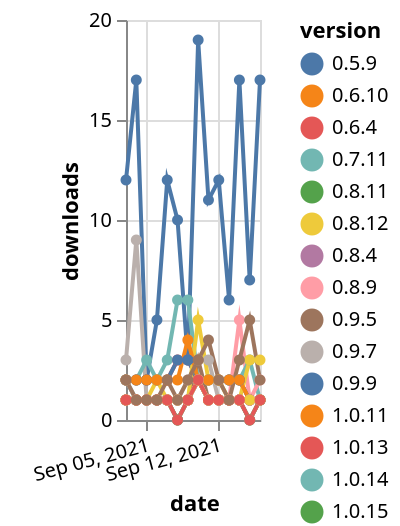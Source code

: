 {"$schema": "https://vega.github.io/schema/vega-lite/v5.json", "description": "A simple bar chart with embedded data.", "data": {"values": [{"date": "2021-09-03", "total": 365, "delta": 1, "version": "1.0.11"}, {"date": "2021-09-04", "total": 366, "delta": 1, "version": "1.0.11"}, {"date": "2021-09-05", "total": 367, "delta": 1, "version": "1.0.11"}, {"date": "2021-09-06", "total": 368, "delta": 1, "version": "1.0.11"}, {"date": "2021-09-07", "total": 369, "delta": 1, "version": "1.0.11"}, {"date": "2021-09-08", "total": 369, "delta": 0, "version": "1.0.11"}, {"date": "2021-09-09", "total": 370, "delta": 1, "version": "1.0.11"}, {"date": "2021-09-10", "total": 372, "delta": 2, "version": "1.0.11"}, {"date": "2021-09-11", "total": 373, "delta": 1, "version": "1.0.11"}, {"date": "2021-09-12", "total": 374, "delta": 1, "version": "1.0.11"}, {"date": "2021-09-13", "total": 375, "delta": 1, "version": "1.0.11"}, {"date": "2021-09-14", "total": 376, "delta": 1, "version": "1.0.11"}, {"date": "2021-09-15", "total": 376, "delta": 0, "version": "1.0.11"}, {"date": "2021-09-16", "total": 377, "delta": 1, "version": "1.0.11"}, {"date": "2021-09-03", "total": 3125, "delta": 2, "version": "0.6.4"}, {"date": "2021-09-04", "total": 3127, "delta": 2, "version": "0.6.4"}, {"date": "2021-09-05", "total": 3129, "delta": 2, "version": "0.6.4"}, {"date": "2021-09-06", "total": 3131, "delta": 2, "version": "0.6.4"}, {"date": "2021-09-07", "total": 3133, "delta": 2, "version": "0.6.4"}, {"date": "2021-09-08", "total": 3136, "delta": 3, "version": "0.6.4"}, {"date": "2021-09-09", "total": 3139, "delta": 3, "version": "0.6.4"}, {"date": "2021-09-10", "total": 3141, "delta": 2, "version": "0.6.4"}, {"date": "2021-09-11", "total": 3143, "delta": 2, "version": "0.6.4"}, {"date": "2021-09-12", "total": 3145, "delta": 2, "version": "0.6.4"}, {"date": "2021-09-13", "total": 3147, "delta": 2, "version": "0.6.4"}, {"date": "2021-09-14", "total": 3149, "delta": 2, "version": "0.6.4"}, {"date": "2021-09-15", "total": 3150, "delta": 1, "version": "0.6.4"}, {"date": "2021-09-16", "total": 3151, "delta": 1, "version": "0.6.4"}, {"date": "2021-09-03", "total": 775, "delta": 12, "version": "1.1.6"}, {"date": "2021-09-04", "total": 792, "delta": 17, "version": "1.1.6"}, {"date": "2021-09-05", "total": 794, "delta": 2, "version": "1.1.6"}, {"date": "2021-09-06", "total": 799, "delta": 5, "version": "1.1.6"}, {"date": "2021-09-07", "total": 811, "delta": 12, "version": "1.1.6"}, {"date": "2021-09-08", "total": 821, "delta": 10, "version": "1.1.6"}, {"date": "2021-09-09", "total": 824, "delta": 3, "version": "1.1.6"}, {"date": "2021-09-10", "total": 843, "delta": 19, "version": "1.1.6"}, {"date": "2021-09-11", "total": 854, "delta": 11, "version": "1.1.6"}, {"date": "2021-09-12", "total": 866, "delta": 12, "version": "1.1.6"}, {"date": "2021-09-13", "total": 872, "delta": 6, "version": "1.1.6"}, {"date": "2021-09-14", "total": 889, "delta": 17, "version": "1.1.6"}, {"date": "2021-09-15", "total": 896, "delta": 7, "version": "1.1.6"}, {"date": "2021-09-16", "total": 913, "delta": 17, "version": "1.1.6"}, {"date": "2021-09-03", "total": 465, "delta": 1, "version": "0.8.9"}, {"date": "2021-09-04", "total": 466, "delta": 1, "version": "0.8.9"}, {"date": "2021-09-05", "total": 467, "delta": 1, "version": "0.8.9"}, {"date": "2021-09-06", "total": 468, "delta": 1, "version": "0.8.9"}, {"date": "2021-09-07", "total": 469, "delta": 1, "version": "0.8.9"}, {"date": "2021-09-08", "total": 470, "delta": 1, "version": "0.8.9"}, {"date": "2021-09-09", "total": 471, "delta": 1, "version": "0.8.9"}, {"date": "2021-09-10", "total": 473, "delta": 2, "version": "0.8.9"}, {"date": "2021-09-11", "total": 474, "delta": 1, "version": "0.8.9"}, {"date": "2021-09-12", "total": 475, "delta": 1, "version": "0.8.9"}, {"date": "2021-09-13", "total": 476, "delta": 1, "version": "0.8.9"}, {"date": "2021-09-14", "total": 481, "delta": 5, "version": "0.8.9"}, {"date": "2021-09-15", "total": 482, "delta": 1, "version": "0.8.9"}, {"date": "2021-09-16", "total": 483, "delta": 1, "version": "0.8.9"}, {"date": "2021-09-03", "total": 269, "delta": 1, "version": "0.8.11"}, {"date": "2021-09-04", "total": 270, "delta": 1, "version": "0.8.11"}, {"date": "2021-09-05", "total": 271, "delta": 1, "version": "0.8.11"}, {"date": "2021-09-06", "total": 272, "delta": 1, "version": "0.8.11"}, {"date": "2021-09-07", "total": 273, "delta": 1, "version": "0.8.11"}, {"date": "2021-09-08", "total": 274, "delta": 1, "version": "0.8.11"}, {"date": "2021-09-09", "total": 275, "delta": 1, "version": "0.8.11"}, {"date": "2021-09-10", "total": 277, "delta": 2, "version": "0.8.11"}, {"date": "2021-09-11", "total": 278, "delta": 1, "version": "0.8.11"}, {"date": "2021-09-12", "total": 279, "delta": 1, "version": "0.8.11"}, {"date": "2021-09-13", "total": 280, "delta": 1, "version": "0.8.11"}, {"date": "2021-09-14", "total": 281, "delta": 1, "version": "0.8.11"}, {"date": "2021-09-15", "total": 282, "delta": 1, "version": "0.8.11"}, {"date": "2021-09-16", "total": 283, "delta": 1, "version": "0.8.11"}, {"date": "2021-09-03", "total": 847, "delta": 1, "version": "0.9.9"}, {"date": "2021-09-04", "total": 848, "delta": 1, "version": "0.9.9"}, {"date": "2021-09-05", "total": 849, "delta": 1, "version": "0.9.9"}, {"date": "2021-09-06", "total": 850, "delta": 1, "version": "0.9.9"}, {"date": "2021-09-07", "total": 851, "delta": 1, "version": "0.9.9"}, {"date": "2021-09-08", "total": 852, "delta": 1, "version": "0.9.9"}, {"date": "2021-09-09", "total": 853, "delta": 1, "version": "0.9.9"}, {"date": "2021-09-10", "total": 855, "delta": 2, "version": "0.9.9"}, {"date": "2021-09-11", "total": 856, "delta": 1, "version": "0.9.9"}, {"date": "2021-09-12", "total": 857, "delta": 1, "version": "0.9.9"}, {"date": "2021-09-13", "total": 858, "delta": 1, "version": "0.9.9"}, {"date": "2021-09-14", "total": 859, "delta": 1, "version": "0.9.9"}, {"date": "2021-09-15", "total": 860, "delta": 1, "version": "0.9.9"}, {"date": "2021-09-16", "total": 861, "delta": 1, "version": "0.9.9"}, {"date": "2021-09-03", "total": 1267, "delta": 1, "version": "1.0.15"}, {"date": "2021-09-04", "total": 1268, "delta": 1, "version": "1.0.15"}, {"date": "2021-09-05", "total": 1269, "delta": 1, "version": "1.0.15"}, {"date": "2021-09-06", "total": 1270, "delta": 1, "version": "1.0.15"}, {"date": "2021-09-07", "total": 1271, "delta": 1, "version": "1.0.15"}, {"date": "2021-09-08", "total": 1271, "delta": 0, "version": "1.0.15"}, {"date": "2021-09-09", "total": 1272, "delta": 1, "version": "1.0.15"}, {"date": "2021-09-10", "total": 1274, "delta": 2, "version": "1.0.15"}, {"date": "2021-09-11", "total": 1275, "delta": 1, "version": "1.0.15"}, {"date": "2021-09-12", "total": 1276, "delta": 1, "version": "1.0.15"}, {"date": "2021-09-13", "total": 1277, "delta": 1, "version": "1.0.15"}, {"date": "2021-09-14", "total": 1278, "delta": 1, "version": "1.0.15"}, {"date": "2021-09-15", "total": 1278, "delta": 0, "version": "1.0.15"}, {"date": "2021-09-16", "total": 1279, "delta": 1, "version": "1.0.15"}, {"date": "2021-09-03", "total": 487, "delta": 2, "version": "1.0.14"}, {"date": "2021-09-04", "total": 488, "delta": 1, "version": "1.0.14"}, {"date": "2021-09-05", "total": 489, "delta": 1, "version": "1.0.14"}, {"date": "2021-09-06", "total": 490, "delta": 1, "version": "1.0.14"}, {"date": "2021-09-07", "total": 491, "delta": 1, "version": "1.0.14"}, {"date": "2021-09-08", "total": 491, "delta": 0, "version": "1.0.14"}, {"date": "2021-09-09", "total": 492, "delta": 1, "version": "1.0.14"}, {"date": "2021-09-10", "total": 494, "delta": 2, "version": "1.0.14"}, {"date": "2021-09-11", "total": 495, "delta": 1, "version": "1.0.14"}, {"date": "2021-09-12", "total": 496, "delta": 1, "version": "1.0.14"}, {"date": "2021-09-13", "total": 497, "delta": 1, "version": "1.0.14"}, {"date": "2021-09-14", "total": 498, "delta": 1, "version": "1.0.14"}, {"date": "2021-09-15", "total": 498, "delta": 0, "version": "1.0.14"}, {"date": "2021-09-16", "total": 499, "delta": 1, "version": "1.0.14"}, {"date": "2021-09-03", "total": 763, "delta": 3, "version": "0.9.7"}, {"date": "2021-09-04", "total": 772, "delta": 9, "version": "0.9.7"}, {"date": "2021-09-05", "total": 773, "delta": 1, "version": "0.9.7"}, {"date": "2021-09-06", "total": 774, "delta": 1, "version": "0.9.7"}, {"date": "2021-09-07", "total": 775, "delta": 1, "version": "0.9.7"}, {"date": "2021-09-08", "total": 776, "delta": 1, "version": "0.9.7"}, {"date": "2021-09-09", "total": 778, "delta": 2, "version": "0.9.7"}, {"date": "2021-09-10", "total": 781, "delta": 3, "version": "0.9.7"}, {"date": "2021-09-11", "total": 784, "delta": 3, "version": "0.9.7"}, {"date": "2021-09-12", "total": 785, "delta": 1, "version": "0.9.7"}, {"date": "2021-09-13", "total": 786, "delta": 1, "version": "0.9.7"}, {"date": "2021-09-14", "total": 787, "delta": 1, "version": "0.9.7"}, {"date": "2021-09-15", "total": 788, "delta": 1, "version": "0.9.7"}, {"date": "2021-09-16", "total": 789, "delta": 1, "version": "0.9.7"}, {"date": "2021-09-03", "total": 3948, "delta": 2, "version": "0.7.11"}, {"date": "2021-09-04", "total": 3950, "delta": 2, "version": "0.7.11"}, {"date": "2021-09-05", "total": 3953, "delta": 3, "version": "0.7.11"}, {"date": "2021-09-06", "total": 3955, "delta": 2, "version": "0.7.11"}, {"date": "2021-09-07", "total": 3958, "delta": 3, "version": "0.7.11"}, {"date": "2021-09-08", "total": 3964, "delta": 6, "version": "0.7.11"}, {"date": "2021-09-09", "total": 3970, "delta": 6, "version": "0.7.11"}, {"date": "2021-09-10", "total": 3972, "delta": 2, "version": "0.7.11"}, {"date": "2021-09-11", "total": 3974, "delta": 2, "version": "0.7.11"}, {"date": "2021-09-12", "total": 3976, "delta": 2, "version": "0.7.11"}, {"date": "2021-09-13", "total": 3978, "delta": 2, "version": "0.7.11"}, {"date": "2021-09-14", "total": 3980, "delta": 2, "version": "0.7.11"}, {"date": "2021-09-15", "total": 3983, "delta": 3, "version": "0.7.11"}, {"date": "2021-09-16", "total": 3984, "delta": 1, "version": "0.7.11"}, {"date": "2021-09-03", "total": 1013, "delta": 1, "version": "1.0.6"}, {"date": "2021-09-04", "total": 1014, "delta": 1, "version": "1.0.6"}, {"date": "2021-09-05", "total": 1015, "delta": 1, "version": "1.0.6"}, {"date": "2021-09-06", "total": 1016, "delta": 1, "version": "1.0.6"}, {"date": "2021-09-07", "total": 1017, "delta": 1, "version": "1.0.6"}, {"date": "2021-09-08", "total": 1018, "delta": 1, "version": "1.0.6"}, {"date": "2021-09-09", "total": 1019, "delta": 1, "version": "1.0.6"}, {"date": "2021-09-10", "total": 1022, "delta": 3, "version": "1.0.6"}, {"date": "2021-09-11", "total": 1023, "delta": 1, "version": "1.0.6"}, {"date": "2021-09-12", "total": 1024, "delta": 1, "version": "1.0.6"}, {"date": "2021-09-13", "total": 1025, "delta": 1, "version": "1.0.6"}, {"date": "2021-09-14", "total": 1026, "delta": 1, "version": "1.0.6"}, {"date": "2021-09-15", "total": 1027, "delta": 1, "version": "1.0.6"}, {"date": "2021-09-16", "total": 1028, "delta": 1, "version": "1.0.6"}, {"date": "2021-09-03", "total": 2562, "delta": 2, "version": "0.5.9"}, {"date": "2021-09-04", "total": 2564, "delta": 2, "version": "0.5.9"}, {"date": "2021-09-05", "total": 2566, "delta": 2, "version": "0.5.9"}, {"date": "2021-09-06", "total": 2568, "delta": 2, "version": "0.5.9"}, {"date": "2021-09-07", "total": 2570, "delta": 2, "version": "0.5.9"}, {"date": "2021-09-08", "total": 2573, "delta": 3, "version": "0.5.9"}, {"date": "2021-09-09", "total": 2576, "delta": 3, "version": "0.5.9"}, {"date": "2021-09-10", "total": 2578, "delta": 2, "version": "0.5.9"}, {"date": "2021-09-11", "total": 2580, "delta": 2, "version": "0.5.9"}, {"date": "2021-09-12", "total": 2582, "delta": 2, "version": "0.5.9"}, {"date": "2021-09-13", "total": 2584, "delta": 2, "version": "0.5.9"}, {"date": "2021-09-14", "total": 2586, "delta": 2, "version": "0.5.9"}, {"date": "2021-09-15", "total": 2587, "delta": 1, "version": "0.5.9"}, {"date": "2021-09-16", "total": 2588, "delta": 1, "version": "0.5.9"}, {"date": "2021-09-03", "total": 1027, "delta": 1, "version": "0.8.12"}, {"date": "2021-09-04", "total": 1028, "delta": 1, "version": "0.8.12"}, {"date": "2021-09-05", "total": 1029, "delta": 1, "version": "0.8.12"}, {"date": "2021-09-06", "total": 1031, "delta": 2, "version": "0.8.12"}, {"date": "2021-09-07", "total": 1032, "delta": 1, "version": "0.8.12"}, {"date": "2021-09-08", "total": 1033, "delta": 1, "version": "0.8.12"}, {"date": "2021-09-09", "total": 1034, "delta": 1, "version": "0.8.12"}, {"date": "2021-09-10", "total": 1039, "delta": 5, "version": "0.8.12"}, {"date": "2021-09-11", "total": 1041, "delta": 2, "version": "0.8.12"}, {"date": "2021-09-12", "total": 1043, "delta": 2, "version": "0.8.12"}, {"date": "2021-09-13", "total": 1044, "delta": 1, "version": "0.8.12"}, {"date": "2021-09-14", "total": 1045, "delta": 1, "version": "0.8.12"}, {"date": "2021-09-15", "total": 1048, "delta": 3, "version": "0.8.12"}, {"date": "2021-09-16", "total": 1051, "delta": 3, "version": "0.8.12"}, {"date": "2021-09-03", "total": 528, "delta": 1, "version": "1.0.3"}, {"date": "2021-09-04", "total": 529, "delta": 1, "version": "1.0.3"}, {"date": "2021-09-05", "total": 530, "delta": 1, "version": "1.0.3"}, {"date": "2021-09-06", "total": 531, "delta": 1, "version": "1.0.3"}, {"date": "2021-09-07", "total": 532, "delta": 1, "version": "1.0.3"}, {"date": "2021-09-08", "total": 533, "delta": 1, "version": "1.0.3"}, {"date": "2021-09-09", "total": 534, "delta": 1, "version": "1.0.3"}, {"date": "2021-09-10", "total": 536, "delta": 2, "version": "1.0.3"}, {"date": "2021-09-11", "total": 537, "delta": 1, "version": "1.0.3"}, {"date": "2021-09-12", "total": 538, "delta": 1, "version": "1.0.3"}, {"date": "2021-09-13", "total": 539, "delta": 1, "version": "1.0.3"}, {"date": "2021-09-14", "total": 540, "delta": 1, "version": "1.0.3"}, {"date": "2021-09-15", "total": 541, "delta": 1, "version": "1.0.3"}, {"date": "2021-09-16", "total": 542, "delta": 1, "version": "1.0.3"}, {"date": "2021-09-03", "total": 214, "delta": 2, "version": "1.1.5"}, {"date": "2021-09-04", "total": 215, "delta": 1, "version": "1.1.5"}, {"date": "2021-09-05", "total": 216, "delta": 1, "version": "1.1.5"}, {"date": "2021-09-06", "total": 217, "delta": 1, "version": "1.1.5"}, {"date": "2021-09-07", "total": 218, "delta": 1, "version": "1.1.5"}, {"date": "2021-09-08", "total": 219, "delta": 1, "version": "1.1.5"}, {"date": "2021-09-09", "total": 220, "delta": 1, "version": "1.1.5"}, {"date": "2021-09-10", "total": 222, "delta": 2, "version": "1.1.5"}, {"date": "2021-09-11", "total": 223, "delta": 1, "version": "1.1.5"}, {"date": "2021-09-12", "total": 224, "delta": 1, "version": "1.1.5"}, {"date": "2021-09-13", "total": 225, "delta": 1, "version": "1.1.5"}, {"date": "2021-09-14", "total": 226, "delta": 1, "version": "1.1.5"}, {"date": "2021-09-15", "total": 227, "delta": 1, "version": "1.1.5"}, {"date": "2021-09-16", "total": 228, "delta": 1, "version": "1.1.5"}, {"date": "2021-09-03", "total": 2751, "delta": 2, "version": "0.6.10"}, {"date": "2021-09-04", "total": 2753, "delta": 2, "version": "0.6.10"}, {"date": "2021-09-05", "total": 2755, "delta": 2, "version": "0.6.10"}, {"date": "2021-09-06", "total": 2757, "delta": 2, "version": "0.6.10"}, {"date": "2021-09-07", "total": 2759, "delta": 2, "version": "0.6.10"}, {"date": "2021-09-08", "total": 2761, "delta": 2, "version": "0.6.10"}, {"date": "2021-09-09", "total": 2765, "delta": 4, "version": "0.6.10"}, {"date": "2021-09-10", "total": 2767, "delta": 2, "version": "0.6.10"}, {"date": "2021-09-11", "total": 2769, "delta": 2, "version": "0.6.10"}, {"date": "2021-09-12", "total": 2771, "delta": 2, "version": "0.6.10"}, {"date": "2021-09-13", "total": 2773, "delta": 2, "version": "0.6.10"}, {"date": "2021-09-14", "total": 2775, "delta": 2, "version": "0.6.10"}, {"date": "2021-09-15", "total": 2776, "delta": 1, "version": "0.6.10"}, {"date": "2021-09-16", "total": 2777, "delta": 1, "version": "0.6.10"}, {"date": "2021-09-03", "total": 534, "delta": 1, "version": "0.8.4"}, {"date": "2021-09-04", "total": 535, "delta": 1, "version": "0.8.4"}, {"date": "2021-09-05", "total": 536, "delta": 1, "version": "0.8.4"}, {"date": "2021-09-06", "total": 537, "delta": 1, "version": "0.8.4"}, {"date": "2021-09-07", "total": 538, "delta": 1, "version": "0.8.4"}, {"date": "2021-09-08", "total": 539, "delta": 1, "version": "0.8.4"}, {"date": "2021-09-09", "total": 540, "delta": 1, "version": "0.8.4"}, {"date": "2021-09-10", "total": 542, "delta": 2, "version": "0.8.4"}, {"date": "2021-09-11", "total": 543, "delta": 1, "version": "0.8.4"}, {"date": "2021-09-12", "total": 544, "delta": 1, "version": "0.8.4"}, {"date": "2021-09-13", "total": 545, "delta": 1, "version": "0.8.4"}, {"date": "2021-09-14", "total": 546, "delta": 1, "version": "0.8.4"}, {"date": "2021-09-15", "total": 547, "delta": 1, "version": "0.8.4"}, {"date": "2021-09-16", "total": 548, "delta": 1, "version": "0.8.4"}, {"date": "2021-09-03", "total": 416, "delta": 1, "version": "1.0.5"}, {"date": "2021-09-04", "total": 417, "delta": 1, "version": "1.0.5"}, {"date": "2021-09-05", "total": 418, "delta": 1, "version": "1.0.5"}, {"date": "2021-09-06", "total": 419, "delta": 1, "version": "1.0.5"}, {"date": "2021-09-07", "total": 420, "delta": 1, "version": "1.0.5"}, {"date": "2021-09-08", "total": 421, "delta": 1, "version": "1.0.5"}, {"date": "2021-09-09", "total": 422, "delta": 1, "version": "1.0.5"}, {"date": "2021-09-10", "total": 424, "delta": 2, "version": "1.0.5"}, {"date": "2021-09-11", "total": 425, "delta": 1, "version": "1.0.5"}, {"date": "2021-09-12", "total": 426, "delta": 1, "version": "1.0.5"}, {"date": "2021-09-13", "total": 427, "delta": 1, "version": "1.0.5"}, {"date": "2021-09-14", "total": 428, "delta": 1, "version": "1.0.5"}, {"date": "2021-09-15", "total": 429, "delta": 1, "version": "1.0.5"}, {"date": "2021-09-16", "total": 431, "delta": 2, "version": "1.0.5"}, {"date": "2021-09-03", "total": 318, "delta": 1, "version": "1.0.2"}, {"date": "2021-09-04", "total": 319, "delta": 1, "version": "1.0.2"}, {"date": "2021-09-05", "total": 320, "delta": 1, "version": "1.0.2"}, {"date": "2021-09-06", "total": 321, "delta": 1, "version": "1.0.2"}, {"date": "2021-09-07", "total": 322, "delta": 1, "version": "1.0.2"}, {"date": "2021-09-08", "total": 323, "delta": 1, "version": "1.0.2"}, {"date": "2021-09-09", "total": 324, "delta": 1, "version": "1.0.2"}, {"date": "2021-09-10", "total": 326, "delta": 2, "version": "1.0.2"}, {"date": "2021-09-11", "total": 327, "delta": 1, "version": "1.0.2"}, {"date": "2021-09-12", "total": 328, "delta": 1, "version": "1.0.2"}, {"date": "2021-09-13", "total": 329, "delta": 1, "version": "1.0.2"}, {"date": "2021-09-14", "total": 330, "delta": 1, "version": "1.0.2"}, {"date": "2021-09-15", "total": 331, "delta": 1, "version": "1.0.2"}, {"date": "2021-09-16", "total": 332, "delta": 1, "version": "1.0.2"}, {"date": "2021-09-03", "total": 162, "delta": 1, "version": "1.0.13"}, {"date": "2021-09-04", "total": 163, "delta": 1, "version": "1.0.13"}, {"date": "2021-09-05", "total": 164, "delta": 1, "version": "1.0.13"}, {"date": "2021-09-06", "total": 165, "delta": 1, "version": "1.0.13"}, {"date": "2021-09-07", "total": 166, "delta": 1, "version": "1.0.13"}, {"date": "2021-09-08", "total": 166, "delta": 0, "version": "1.0.13"}, {"date": "2021-09-09", "total": 167, "delta": 1, "version": "1.0.13"}, {"date": "2021-09-10", "total": 169, "delta": 2, "version": "1.0.13"}, {"date": "2021-09-11", "total": 170, "delta": 1, "version": "1.0.13"}, {"date": "2021-09-12", "total": 171, "delta": 1, "version": "1.0.13"}, {"date": "2021-09-13", "total": 172, "delta": 1, "version": "1.0.13"}, {"date": "2021-09-14", "total": 173, "delta": 1, "version": "1.0.13"}, {"date": "2021-09-15", "total": 173, "delta": 0, "version": "1.0.13"}, {"date": "2021-09-16", "total": 174, "delta": 1, "version": "1.0.13"}, {"date": "2021-09-03", "total": 609, "delta": 2, "version": "0.9.5"}, {"date": "2021-09-04", "total": 610, "delta": 1, "version": "0.9.5"}, {"date": "2021-09-05", "total": 611, "delta": 1, "version": "0.9.5"}, {"date": "2021-09-06", "total": 612, "delta": 1, "version": "0.9.5"}, {"date": "2021-09-07", "total": 614, "delta": 2, "version": "0.9.5"}, {"date": "2021-09-08", "total": 615, "delta": 1, "version": "0.9.5"}, {"date": "2021-09-09", "total": 617, "delta": 2, "version": "0.9.5"}, {"date": "2021-09-10", "total": 620, "delta": 3, "version": "0.9.5"}, {"date": "2021-09-11", "total": 624, "delta": 4, "version": "0.9.5"}, {"date": "2021-09-12", "total": 626, "delta": 2, "version": "0.9.5"}, {"date": "2021-09-13", "total": 627, "delta": 1, "version": "0.9.5"}, {"date": "2021-09-14", "total": 630, "delta": 3, "version": "0.9.5"}, {"date": "2021-09-15", "total": 635, "delta": 5, "version": "0.9.5"}, {"date": "2021-09-16", "total": 637, "delta": 2, "version": "0.9.5"}]}, "width": "container", "mark": {"type": "line", "point": {"filled": true}}, "encoding": {"x": {"field": "date", "type": "temporal", "timeUnit": "yearmonthdate", "title": "date", "axis": {"labelAngle": -15}}, "y": {"field": "delta", "type": "quantitative", "title": "downloads"}, "color": {"field": "version", "type": "nominal"}, "tooltip": {"field": "delta"}}}